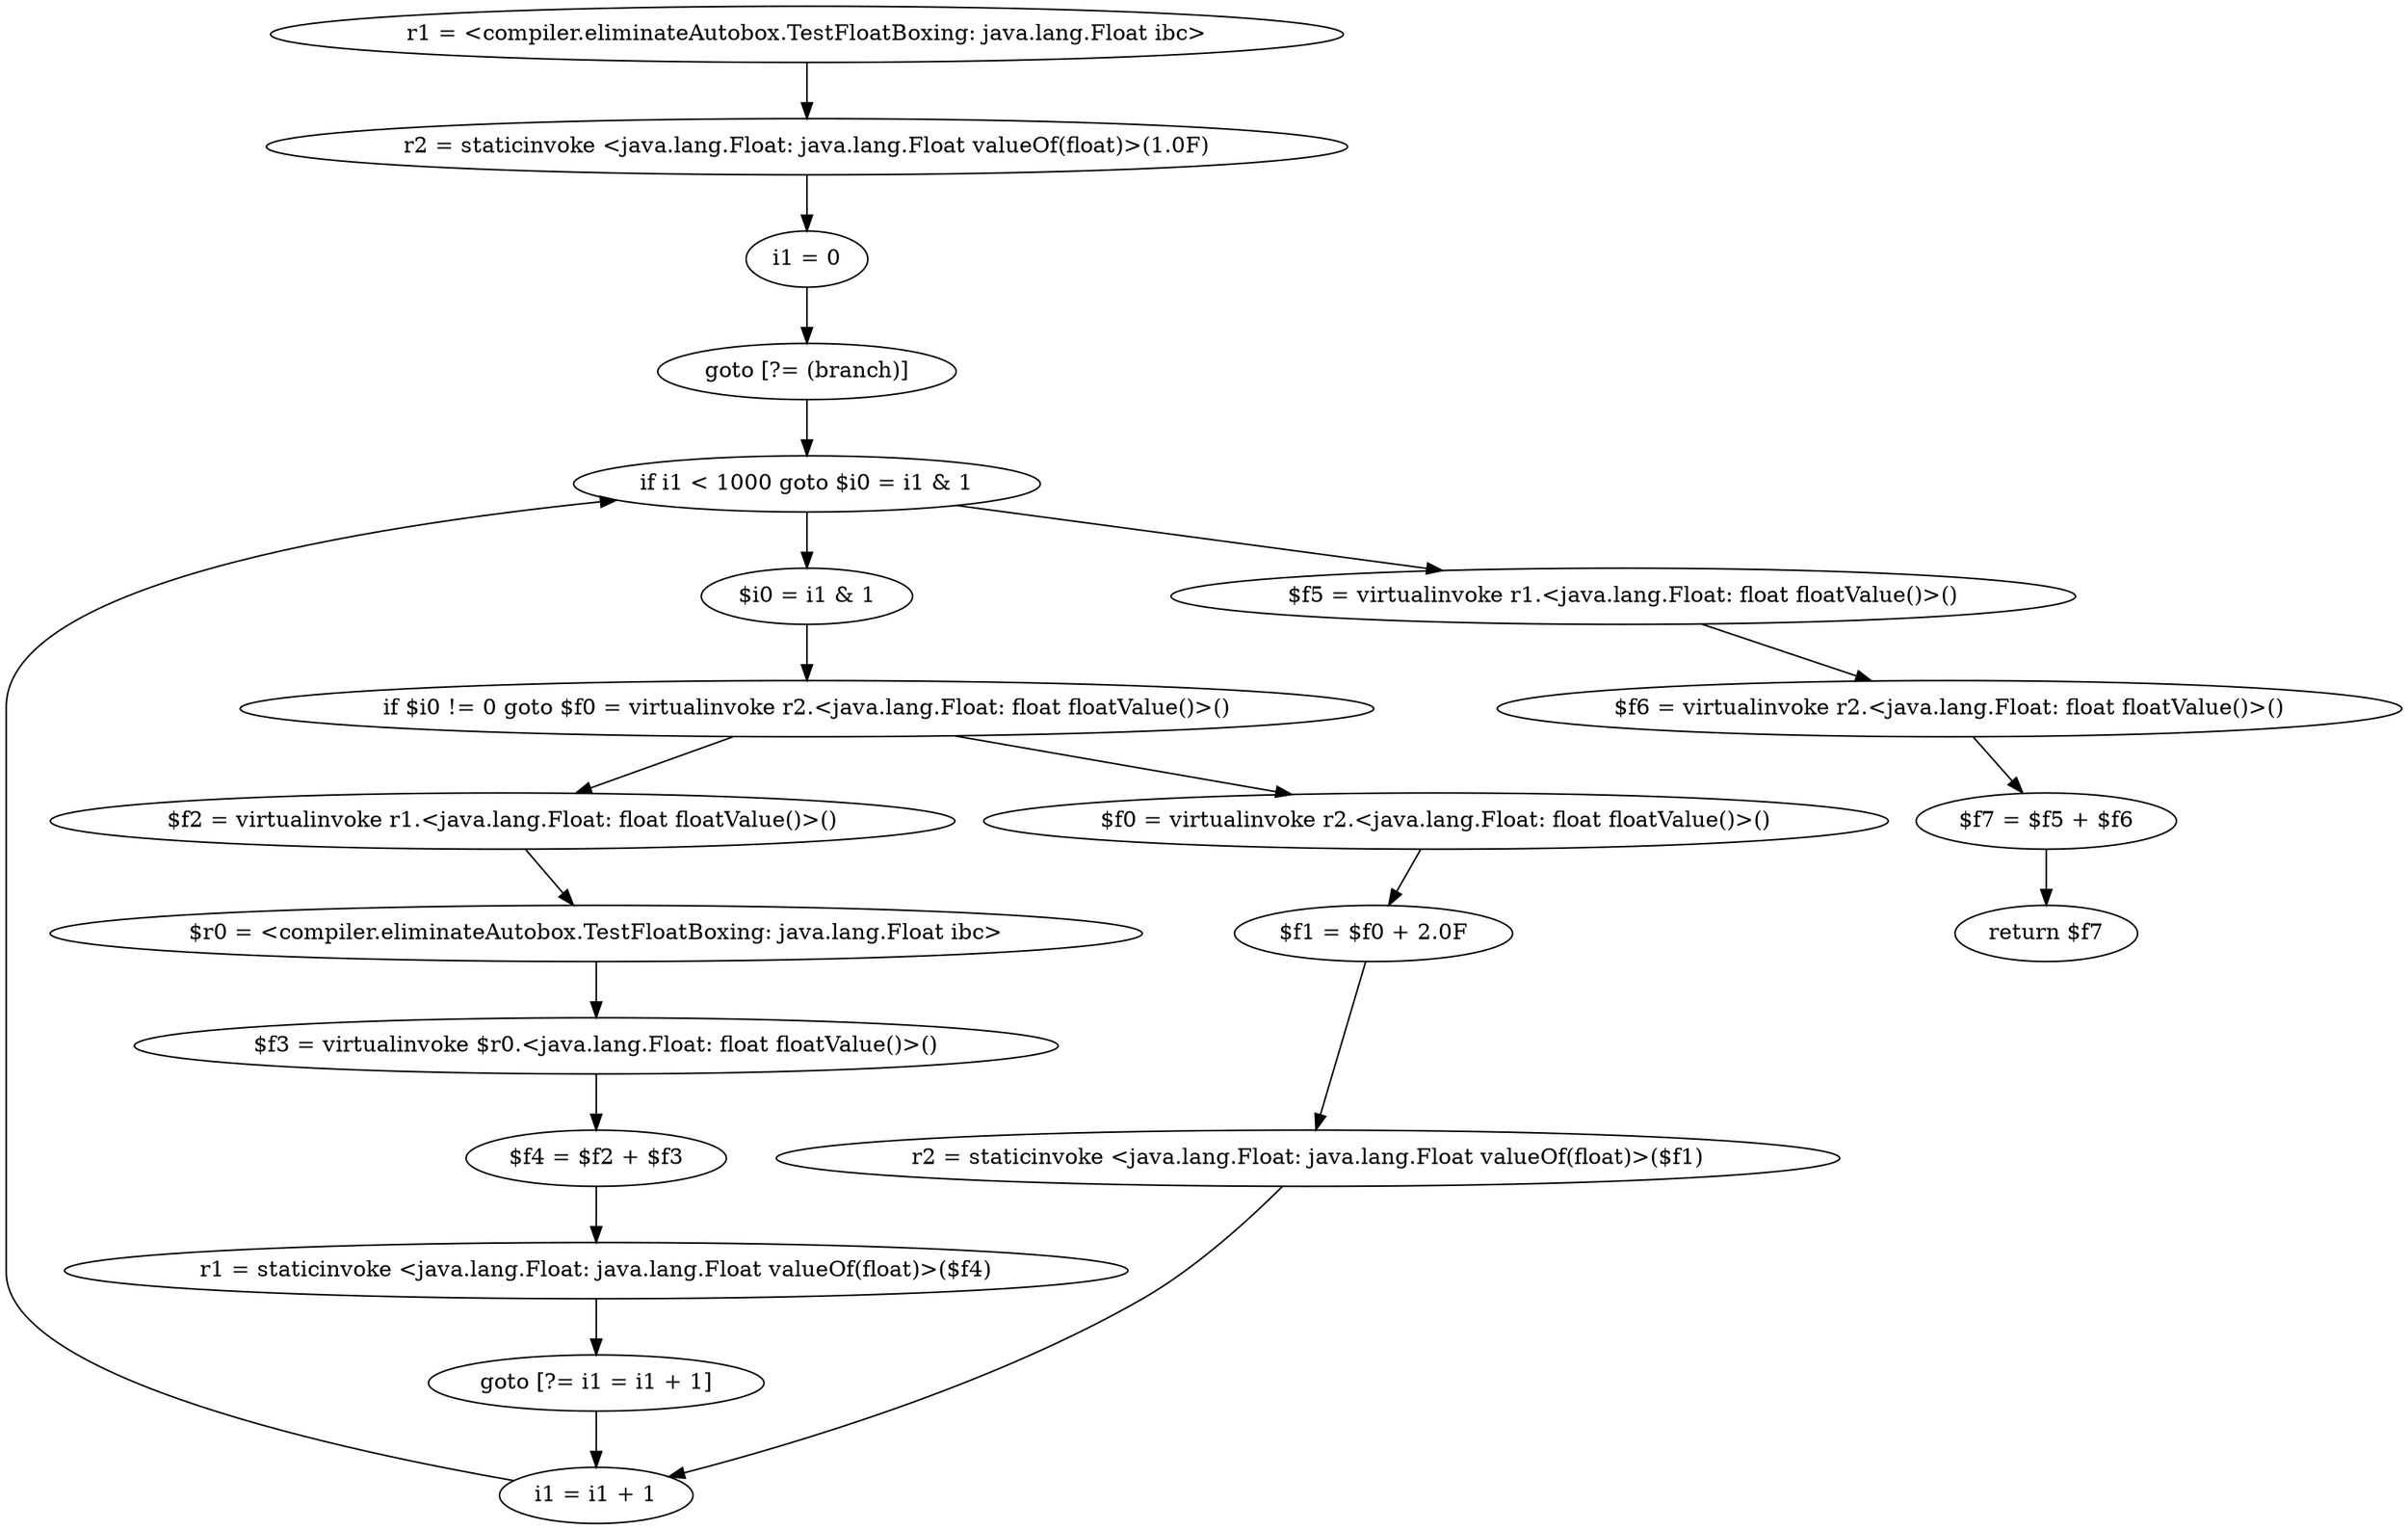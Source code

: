 digraph "unitGraph" {
    "r1 = <compiler.eliminateAutobox.TestFloatBoxing: java.lang.Float ibc>"
    "r2 = staticinvoke <java.lang.Float: java.lang.Float valueOf(float)>(1.0F)"
    "i1 = 0"
    "goto [?= (branch)]"
    "$i0 = i1 & 1"
    "if $i0 != 0 goto $f0 = virtualinvoke r2.<java.lang.Float: float floatValue()>()"
    "$f2 = virtualinvoke r1.<java.lang.Float: float floatValue()>()"
    "$r0 = <compiler.eliminateAutobox.TestFloatBoxing: java.lang.Float ibc>"
    "$f3 = virtualinvoke $r0.<java.lang.Float: float floatValue()>()"
    "$f4 = $f2 + $f3"
    "r1 = staticinvoke <java.lang.Float: java.lang.Float valueOf(float)>($f4)"
    "goto [?= i1 = i1 + 1]"
    "$f0 = virtualinvoke r2.<java.lang.Float: float floatValue()>()"
    "$f1 = $f0 + 2.0F"
    "r2 = staticinvoke <java.lang.Float: java.lang.Float valueOf(float)>($f1)"
    "i1 = i1 + 1"
    "if i1 < 1000 goto $i0 = i1 & 1"
    "$f5 = virtualinvoke r1.<java.lang.Float: float floatValue()>()"
    "$f6 = virtualinvoke r2.<java.lang.Float: float floatValue()>()"
    "$f7 = $f5 + $f6"
    "return $f7"
    "r1 = <compiler.eliminateAutobox.TestFloatBoxing: java.lang.Float ibc>"->"r2 = staticinvoke <java.lang.Float: java.lang.Float valueOf(float)>(1.0F)";
    "r2 = staticinvoke <java.lang.Float: java.lang.Float valueOf(float)>(1.0F)"->"i1 = 0";
    "i1 = 0"->"goto [?= (branch)]";
    "goto [?= (branch)]"->"if i1 < 1000 goto $i0 = i1 & 1";
    "$i0 = i1 & 1"->"if $i0 != 0 goto $f0 = virtualinvoke r2.<java.lang.Float: float floatValue()>()";
    "if $i0 != 0 goto $f0 = virtualinvoke r2.<java.lang.Float: float floatValue()>()"->"$f2 = virtualinvoke r1.<java.lang.Float: float floatValue()>()";
    "if $i0 != 0 goto $f0 = virtualinvoke r2.<java.lang.Float: float floatValue()>()"->"$f0 = virtualinvoke r2.<java.lang.Float: float floatValue()>()";
    "$f2 = virtualinvoke r1.<java.lang.Float: float floatValue()>()"->"$r0 = <compiler.eliminateAutobox.TestFloatBoxing: java.lang.Float ibc>";
    "$r0 = <compiler.eliminateAutobox.TestFloatBoxing: java.lang.Float ibc>"->"$f3 = virtualinvoke $r0.<java.lang.Float: float floatValue()>()";
    "$f3 = virtualinvoke $r0.<java.lang.Float: float floatValue()>()"->"$f4 = $f2 + $f3";
    "$f4 = $f2 + $f3"->"r1 = staticinvoke <java.lang.Float: java.lang.Float valueOf(float)>($f4)";
    "r1 = staticinvoke <java.lang.Float: java.lang.Float valueOf(float)>($f4)"->"goto [?= i1 = i1 + 1]";
    "goto [?= i1 = i1 + 1]"->"i1 = i1 + 1";
    "$f0 = virtualinvoke r2.<java.lang.Float: float floatValue()>()"->"$f1 = $f0 + 2.0F";
    "$f1 = $f0 + 2.0F"->"r2 = staticinvoke <java.lang.Float: java.lang.Float valueOf(float)>($f1)";
    "r2 = staticinvoke <java.lang.Float: java.lang.Float valueOf(float)>($f1)"->"i1 = i1 + 1";
    "i1 = i1 + 1"->"if i1 < 1000 goto $i0 = i1 & 1";
    "if i1 < 1000 goto $i0 = i1 & 1"->"$f5 = virtualinvoke r1.<java.lang.Float: float floatValue()>()";
    "if i1 < 1000 goto $i0 = i1 & 1"->"$i0 = i1 & 1";
    "$f5 = virtualinvoke r1.<java.lang.Float: float floatValue()>()"->"$f6 = virtualinvoke r2.<java.lang.Float: float floatValue()>()";
    "$f6 = virtualinvoke r2.<java.lang.Float: float floatValue()>()"->"$f7 = $f5 + $f6";
    "$f7 = $f5 + $f6"->"return $f7";
}
